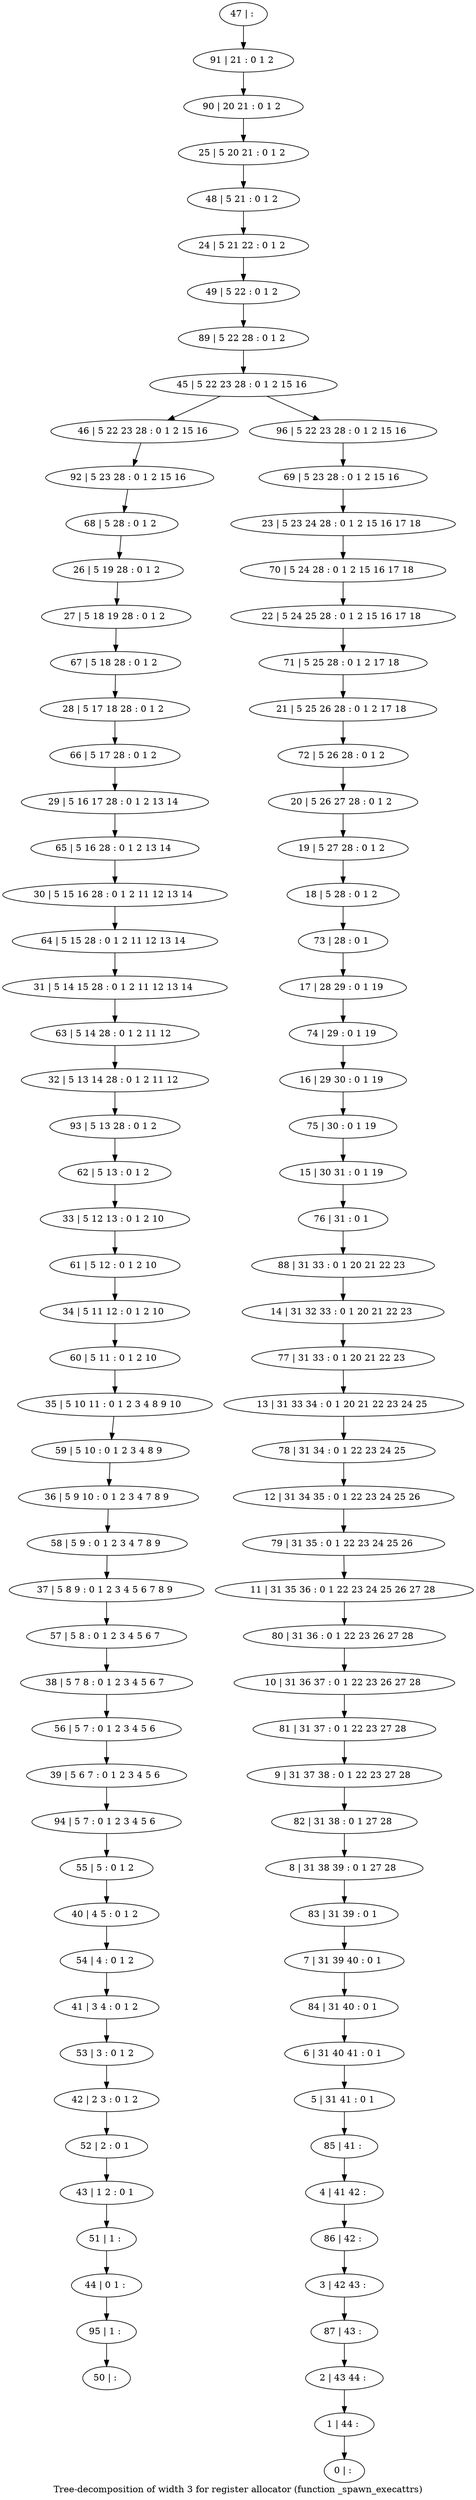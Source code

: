 digraph G {
graph [label="Tree-decomposition of width 3 for register allocator (function _spawn_execattrs)"]
0[label="0 | : "];
1[label="1 | 44 : "];
2[label="2 | 43 44 : "];
3[label="3 | 42 43 : "];
4[label="4 | 41 42 : "];
5[label="5 | 31 41 : 0 1 "];
6[label="6 | 31 40 41 : 0 1 "];
7[label="7 | 31 39 40 : 0 1 "];
8[label="8 | 31 38 39 : 0 1 27 28 "];
9[label="9 | 31 37 38 : 0 1 22 23 27 28 "];
10[label="10 | 31 36 37 : 0 1 22 23 26 27 28 "];
11[label="11 | 31 35 36 : 0 1 22 23 24 25 26 27 28 "];
12[label="12 | 31 34 35 : 0 1 22 23 24 25 26 "];
13[label="13 | 31 33 34 : 0 1 20 21 22 23 24 25 "];
14[label="14 | 31 32 33 : 0 1 20 21 22 23 "];
15[label="15 | 30 31 : 0 1 19 "];
16[label="16 | 29 30 : 0 1 19 "];
17[label="17 | 28 29 : 0 1 19 "];
18[label="18 | 5 28 : 0 1 2 "];
19[label="19 | 5 27 28 : 0 1 2 "];
20[label="20 | 5 26 27 28 : 0 1 2 "];
21[label="21 | 5 25 26 28 : 0 1 2 17 18 "];
22[label="22 | 5 24 25 28 : 0 1 2 15 16 17 18 "];
23[label="23 | 5 23 24 28 : 0 1 2 15 16 17 18 "];
24[label="24 | 5 21 22 : 0 1 2 "];
25[label="25 | 5 20 21 : 0 1 2 "];
26[label="26 | 5 19 28 : 0 1 2 "];
27[label="27 | 5 18 19 28 : 0 1 2 "];
28[label="28 | 5 17 18 28 : 0 1 2 "];
29[label="29 | 5 16 17 28 : 0 1 2 13 14 "];
30[label="30 | 5 15 16 28 : 0 1 2 11 12 13 14 "];
31[label="31 | 5 14 15 28 : 0 1 2 11 12 13 14 "];
32[label="32 | 5 13 14 28 : 0 1 2 11 12 "];
33[label="33 | 5 12 13 : 0 1 2 10 "];
34[label="34 | 5 11 12 : 0 1 2 10 "];
35[label="35 | 5 10 11 : 0 1 2 3 4 8 9 10 "];
36[label="36 | 5 9 10 : 0 1 2 3 4 7 8 9 "];
37[label="37 | 5 8 9 : 0 1 2 3 4 5 6 7 8 9 "];
38[label="38 | 5 7 8 : 0 1 2 3 4 5 6 7 "];
39[label="39 | 5 6 7 : 0 1 2 3 4 5 6 "];
40[label="40 | 4 5 : 0 1 2 "];
41[label="41 | 3 4 : 0 1 2 "];
42[label="42 | 2 3 : 0 1 2 "];
43[label="43 | 1 2 : 0 1 "];
44[label="44 | 0 1 : "];
45[label="45 | 5 22 23 28 : 0 1 2 15 16 "];
46[label="46 | 5 22 23 28 : 0 1 2 15 16 "];
47[label="47 | : "];
48[label="48 | 5 21 : 0 1 2 "];
49[label="49 | 5 22 : 0 1 2 "];
50[label="50 | : "];
51[label="51 | 1 : "];
52[label="52 | 2 : 0 1 "];
53[label="53 | 3 : 0 1 2 "];
54[label="54 | 4 : 0 1 2 "];
55[label="55 | 5 : 0 1 2 "];
56[label="56 | 5 7 : 0 1 2 3 4 5 6 "];
57[label="57 | 5 8 : 0 1 2 3 4 5 6 7 "];
58[label="58 | 5 9 : 0 1 2 3 4 7 8 9 "];
59[label="59 | 5 10 : 0 1 2 3 4 8 9 "];
60[label="60 | 5 11 : 0 1 2 10 "];
61[label="61 | 5 12 : 0 1 2 10 "];
62[label="62 | 5 13 : 0 1 2 "];
63[label="63 | 5 14 28 : 0 1 2 11 12 "];
64[label="64 | 5 15 28 : 0 1 2 11 12 13 14 "];
65[label="65 | 5 16 28 : 0 1 2 13 14 "];
66[label="66 | 5 17 28 : 0 1 2 "];
67[label="67 | 5 18 28 : 0 1 2 "];
68[label="68 | 5 28 : 0 1 2 "];
69[label="69 | 5 23 28 : 0 1 2 15 16 "];
70[label="70 | 5 24 28 : 0 1 2 15 16 17 18 "];
71[label="71 | 5 25 28 : 0 1 2 17 18 "];
72[label="72 | 5 26 28 : 0 1 2 "];
73[label="73 | 28 : 0 1 "];
74[label="74 | 29 : 0 1 19 "];
75[label="75 | 30 : 0 1 19 "];
76[label="76 | 31 : 0 1 "];
77[label="77 | 31 33 : 0 1 20 21 22 23 "];
78[label="78 | 31 34 : 0 1 22 23 24 25 "];
79[label="79 | 31 35 : 0 1 22 23 24 25 26 "];
80[label="80 | 31 36 : 0 1 22 23 26 27 28 "];
81[label="81 | 31 37 : 0 1 22 23 27 28 "];
82[label="82 | 31 38 : 0 1 27 28 "];
83[label="83 | 31 39 : 0 1 "];
84[label="84 | 31 40 : 0 1 "];
85[label="85 | 41 : "];
86[label="86 | 42 : "];
87[label="87 | 43 : "];
88[label="88 | 31 33 : 0 1 20 21 22 23 "];
89[label="89 | 5 22 28 : 0 1 2 "];
90[label="90 | 20 21 : 0 1 2 "];
91[label="91 | 21 : 0 1 2 "];
92[label="92 | 5 23 28 : 0 1 2 15 16 "];
93[label="93 | 5 13 28 : 0 1 2 "];
94[label="94 | 5 7 : 0 1 2 3 4 5 6 "];
95[label="95 | 1 : "];
96[label="96 | 5 22 23 28 : 0 1 2 15 16 "];
26->27 ;
51->44 ;
43->51 ;
52->43 ;
42->52 ;
53->42 ;
41->53 ;
54->41 ;
40->54 ;
55->40 ;
56->39 ;
38->56 ;
57->38 ;
37->57 ;
58->37 ;
36->58 ;
59->36 ;
35->59 ;
60->35 ;
34->60 ;
61->34 ;
33->61 ;
62->33 ;
63->32 ;
31->63 ;
64->31 ;
30->64 ;
65->30 ;
29->65 ;
66->29 ;
28->66 ;
67->28 ;
27->67 ;
68->26 ;
92->68 ;
46->92 ;
93->62 ;
32->93 ;
94->55 ;
39->94 ;
95->50 ;
44->95 ;
47->91 ;
91->90 ;
90->25 ;
25->48 ;
48->24 ;
24->49 ;
49->89 ;
89->45 ;
69->23 ;
23->70 ;
70->22 ;
22->71 ;
71->21 ;
21->72 ;
72->20 ;
20->19 ;
19->18 ;
18->73 ;
73->17 ;
17->74 ;
74->16 ;
16->75 ;
75->15 ;
15->76 ;
76->88 ;
88->14 ;
14->77 ;
77->13 ;
13->78 ;
78->12 ;
12->79 ;
79->11 ;
11->80 ;
80->10 ;
10->81 ;
81->9 ;
9->82 ;
82->8 ;
8->83 ;
83->7 ;
7->84 ;
84->6 ;
6->5 ;
5->85 ;
85->4 ;
4->86 ;
86->3 ;
3->87 ;
87->2 ;
2->1 ;
1->0 ;
96->69 ;
45->46 ;
45->96 ;
}
